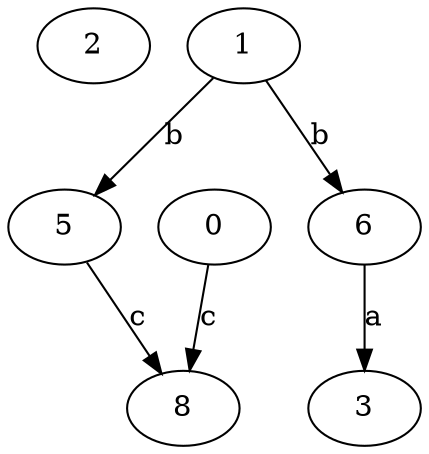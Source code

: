 strict digraph  {
2;
3;
0;
5;
6;
8;
1;
0 -> 8  [label=c];
5 -> 8  [label=c];
6 -> 3  [label=a];
1 -> 5  [label=b];
1 -> 6  [label=b];
}
